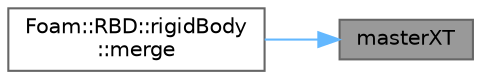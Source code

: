 digraph "masterXT"
{
 // LATEX_PDF_SIZE
  bgcolor="transparent";
  edge [fontname=Helvetica,fontsize=10,labelfontname=Helvetica,labelfontsize=10];
  node [fontname=Helvetica,fontsize=10,shape=box,height=0.2,width=0.4];
  rankdir="RL";
  Node1 [id="Node000001",label="masterXT",height=0.2,width=0.4,color="gray40", fillcolor="grey60", style="filled", fontcolor="black",tooltip=" "];
  Node1 -> Node2 [id="edge1_Node000001_Node000002",dir="back",color="steelblue1",style="solid",tooltip=" "];
  Node2 [id="Node000002",label="Foam::RBD::rigidBody\l::merge",height=0.2,width=0.4,color="grey40", fillcolor="white", style="filled",URL="$classFoam_1_1RBD_1_1rigidBody.html#a4179d36478f0fdbc939422ddafd361f5",tooltip=" "];
}
